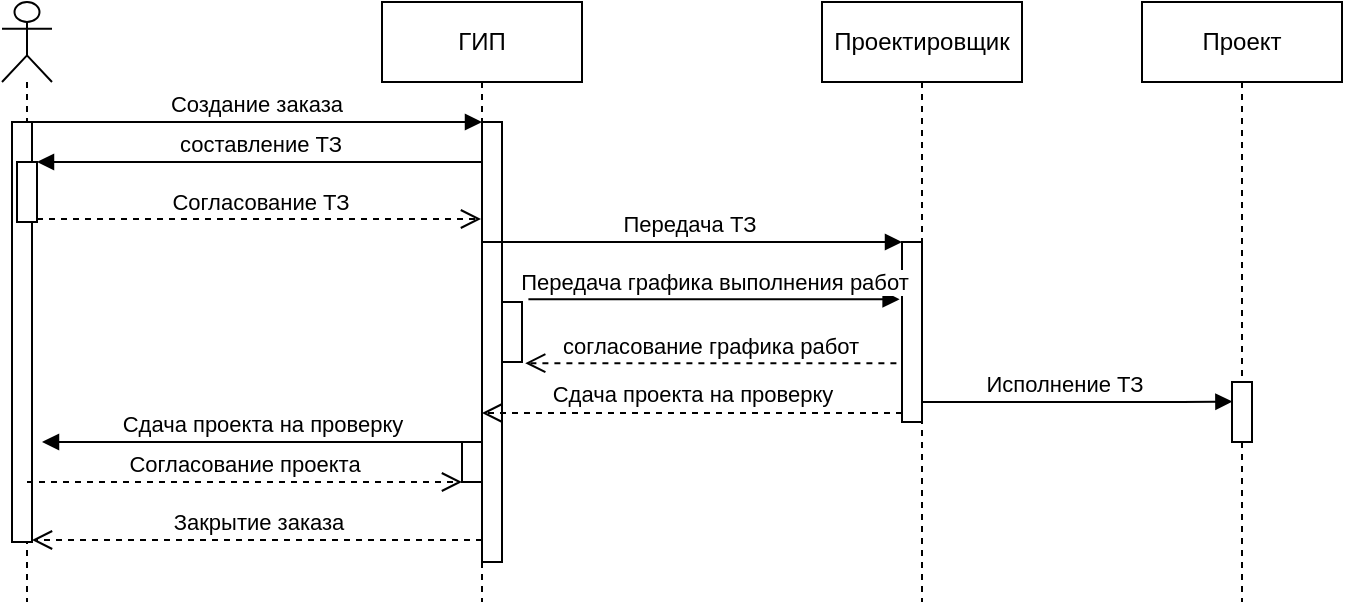 <mxfile version="15.4.1" type="device"><diagram id="9ABMATnCSFIahBFperip" name="Page-1"><mxGraphModel dx="1038" dy="675" grid="1" gridSize="10" guides="1" tooltips="1" connect="1" arrows="1" fold="1" page="1" pageScale="1" pageWidth="850" pageHeight="1100" math="0" shadow="0"><root><mxCell id="0"/><mxCell id="1" parent="0"/><mxCell id="ViZOzO9qAtggHVLbrIg9-2" value="" style="shape=umlLifeline;participant=umlActor;perimeter=lifelinePerimeter;whiteSpace=wrap;html=1;container=1;collapsible=0;recursiveResize=0;verticalAlign=top;spacingTop=36;outlineConnect=0;" vertex="1" parent="1"><mxGeometry x="70" y="160" width="25" height="300" as="geometry"/></mxCell><mxCell id="ViZOzO9qAtggHVLbrIg9-9" value="" style="html=1;points=[];perimeter=orthogonalPerimeter;" vertex="1" parent="ViZOzO9qAtggHVLbrIg9-2"><mxGeometry x="5" y="60" width="10" height="210" as="geometry"/></mxCell><mxCell id="ViZOzO9qAtggHVLbrIg9-13" value="" style="html=1;points=[];perimeter=orthogonalPerimeter;" vertex="1" parent="ViZOzO9qAtggHVLbrIg9-2"><mxGeometry x="7.5" y="80" width="10" height="30" as="geometry"/></mxCell><mxCell id="ViZOzO9qAtggHVLbrIg9-3" value="Проект" style="shape=umlLifeline;perimeter=lifelinePerimeter;whiteSpace=wrap;html=1;container=1;collapsible=0;recursiveResize=0;outlineConnect=0;" vertex="1" parent="1"><mxGeometry x="640" y="160" width="100" height="300" as="geometry"/></mxCell><mxCell id="ViZOzO9qAtggHVLbrIg9-19" value="" style="html=1;points=[];perimeter=orthogonalPerimeter;" vertex="1" parent="ViZOzO9qAtggHVLbrIg9-3"><mxGeometry x="45" y="190" width="10" height="30" as="geometry"/></mxCell><mxCell id="ViZOzO9qAtggHVLbrIg9-4" value="Проектировщик" style="shape=umlLifeline;perimeter=lifelinePerimeter;whiteSpace=wrap;html=1;container=1;collapsible=0;recursiveResize=0;outlineConnect=0;" vertex="1" parent="1"><mxGeometry x="480" y="160" width="100" height="300" as="geometry"/></mxCell><mxCell id="ViZOzO9qAtggHVLbrIg9-16" value="" style="html=1;points=[];perimeter=orthogonalPerimeter;" vertex="1" parent="ViZOzO9qAtggHVLbrIg9-4"><mxGeometry x="40" y="120" width="10" height="90" as="geometry"/></mxCell><mxCell id="ViZOzO9qAtggHVLbrIg9-5" value="ГИП" style="shape=umlLifeline;perimeter=lifelinePerimeter;whiteSpace=wrap;html=1;container=1;collapsible=0;recursiveResize=0;outlineConnect=0;" vertex="1" parent="1"><mxGeometry x="260" y="160" width="100" height="300" as="geometry"/></mxCell><mxCell id="ViZOzO9qAtggHVLbrIg9-6" value="" style="html=1;points=[];perimeter=orthogonalPerimeter;" vertex="1" parent="ViZOzO9qAtggHVLbrIg9-5"><mxGeometry x="50" y="60" width="10" height="220" as="geometry"/></mxCell><mxCell id="ViZOzO9qAtggHVLbrIg9-25" value="" style="html=1;points=[];perimeter=orthogonalPerimeter;" vertex="1" parent="ViZOzO9qAtggHVLbrIg9-5"><mxGeometry x="60" y="150" width="10" height="30" as="geometry"/></mxCell><mxCell id="ViZOzO9qAtggHVLbrIg9-26" value="" style="html=1;points=[];perimeter=orthogonalPerimeter;" vertex="1" parent="ViZOzO9qAtggHVLbrIg9-5"><mxGeometry x="40" y="220" width="10" height="20" as="geometry"/></mxCell><mxCell id="ViZOzO9qAtggHVLbrIg9-7" value="Создание заказа" style="html=1;verticalAlign=bottom;endArrow=block;entryX=0;entryY=0;rounded=0;" edge="1" target="ViZOzO9qAtggHVLbrIg9-6" parent="1" source="ViZOzO9qAtggHVLbrIg9-2"><mxGeometry relative="1" as="geometry"><mxPoint x="240" y="220" as="sourcePoint"/></mxGeometry></mxCell><mxCell id="ViZOzO9qAtggHVLbrIg9-8" value="Закрытие заказа" style="html=1;verticalAlign=bottom;endArrow=open;dashed=1;endSize=8;exitX=0;exitY=0.95;rounded=0;" edge="1" source="ViZOzO9qAtggHVLbrIg9-6" parent="1" target="ViZOzO9qAtggHVLbrIg9-9"><mxGeometry relative="1" as="geometry"><mxPoint x="100" y="429" as="targetPoint"/></mxGeometry></mxCell><mxCell id="ViZOzO9qAtggHVLbrIg9-14" value="составление ТЗ" style="html=1;verticalAlign=bottom;endArrow=block;entryX=1;entryY=0;rounded=0;" edge="1" target="ViZOzO9qAtggHVLbrIg9-13" parent="1" source="ViZOzO9qAtggHVLbrIg9-5"><mxGeometry relative="1" as="geometry"><mxPoint x="155" y="260" as="sourcePoint"/></mxGeometry></mxCell><mxCell id="ViZOzO9qAtggHVLbrIg9-15" value="Согласование ТЗ" style="html=1;verticalAlign=bottom;endArrow=open;dashed=1;endSize=8;exitX=1;exitY=0.95;rounded=0;" edge="1" source="ViZOzO9qAtggHVLbrIg9-13" parent="1" target="ViZOzO9qAtggHVLbrIg9-5"><mxGeometry relative="1" as="geometry"><mxPoint x="155" y="317" as="targetPoint"/></mxGeometry></mxCell><mxCell id="ViZOzO9qAtggHVLbrIg9-17" value="Передача ТЗ&amp;nbsp;" style="html=1;verticalAlign=bottom;endArrow=block;entryX=0;entryY=0;rounded=0;" edge="1" target="ViZOzO9qAtggHVLbrIg9-16" parent="1" source="ViZOzO9qAtggHVLbrIg9-5"><mxGeometry relative="1" as="geometry"><mxPoint x="450" y="330" as="sourcePoint"/></mxGeometry></mxCell><mxCell id="ViZOzO9qAtggHVLbrIg9-18" value="Сдача проекта на проверку" style="html=1;verticalAlign=bottom;endArrow=open;dashed=1;endSize=8;exitX=0;exitY=0.95;rounded=0;" edge="1" source="ViZOzO9qAtggHVLbrIg9-16" parent="1" target="ViZOzO9qAtggHVLbrIg9-5"><mxGeometry relative="1" as="geometry"><mxPoint x="450" y="406" as="targetPoint"/></mxGeometry></mxCell><mxCell id="ViZOzO9qAtggHVLbrIg9-23" value="Передача графика выполнения работ" style="html=1;verticalAlign=bottom;endArrow=block;entryX=-0.12;entryY=0.318;rounded=0;exitX=1.32;exitY=-0.047;exitDx=0;exitDy=0;exitPerimeter=0;entryDx=0;entryDy=0;entryPerimeter=0;" edge="1" target="ViZOzO9qAtggHVLbrIg9-16" parent="1" source="ViZOzO9qAtggHVLbrIg9-25"><mxGeometry relative="1" as="geometry"><mxPoint x="450" y="270" as="sourcePoint"/><mxPoint x="510" y="310" as="targetPoint"/></mxGeometry></mxCell><mxCell id="ViZOzO9qAtggHVLbrIg9-24" value="согласование графика работ" style="html=1;verticalAlign=bottom;endArrow=open;dashed=1;endSize=8;exitX=-0.28;exitY=0.673;rounded=0;entryX=1.16;entryY=1.02;entryDx=0;entryDy=0;entryPerimeter=0;exitDx=0;exitDy=0;exitPerimeter=0;" edge="1" source="ViZOzO9qAtggHVLbrIg9-16" parent="1" target="ViZOzO9qAtggHVLbrIg9-25"><mxGeometry relative="1" as="geometry"><mxPoint x="450" y="299" as="targetPoint"/><mxPoint x="510" y="338.5" as="sourcePoint"/></mxGeometry></mxCell><mxCell id="ViZOzO9qAtggHVLbrIg9-27" value="Сдача проекта на проверку" style="html=1;verticalAlign=bottom;endArrow=block;rounded=0;" edge="1" parent="1" source="ViZOzO9qAtggHVLbrIg9-5"><mxGeometry width="80" relative="1" as="geometry"><mxPoint x="150" y="380" as="sourcePoint"/><mxPoint x="90" y="380" as="targetPoint"/></mxGeometry></mxCell><mxCell id="ViZOzO9qAtggHVLbrIg9-28" value="Согласование проекта" style="html=1;verticalAlign=bottom;endArrow=open;dashed=1;endSize=8;rounded=0;" edge="1" parent="1" source="ViZOzO9qAtggHVLbrIg9-2"><mxGeometry relative="1" as="geometry"><mxPoint x="280" y="400" as="sourcePoint"/><mxPoint x="300" y="400" as="targetPoint"/></mxGeometry></mxCell><mxCell id="ViZOzO9qAtggHVLbrIg9-21" value="Исполнение ТЗ" style="html=1;verticalAlign=bottom;endArrow=block;rounded=0;entryX=0.02;entryY=0.327;entryDx=0;entryDy=0;entryPerimeter=0;" edge="1" parent="1" source="ViZOzO9qAtggHVLbrIg9-4" target="ViZOzO9qAtggHVLbrIg9-19"><mxGeometry x="-0.094" width="80" relative="1" as="geometry"><mxPoint x="605" y="330" as="sourcePoint"/><mxPoint x="685" y="330" as="targetPoint"/><Array as="points"><mxPoint x="660" y="360"/></Array><mxPoint as="offset"/></mxGeometry></mxCell></root></mxGraphModel></diagram></mxfile>